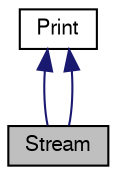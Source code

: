 digraph G
{
  edge [fontname="FreeSans",fontsize="10",labelfontname="FreeSans",labelfontsize="10"];
  node [fontname="FreeSans",fontsize="10",shape=record];
  Node1 [label="Stream",height=0.2,width=0.4,color="black", fillcolor="grey75", style="filled" fontcolor="black"];
  Node2 -> Node1 [dir=back,color="midnightblue",fontsize="10",style="solid",fontname="FreeSans"];
  Node2 [label="Print",height=0.2,width=0.4,color="black", fillcolor="white", style="filled",URL="$class_print.html"];
  Node2 -> Node1 [dir=back,color="midnightblue",fontsize="10",style="solid",fontname="FreeSans"];
}
